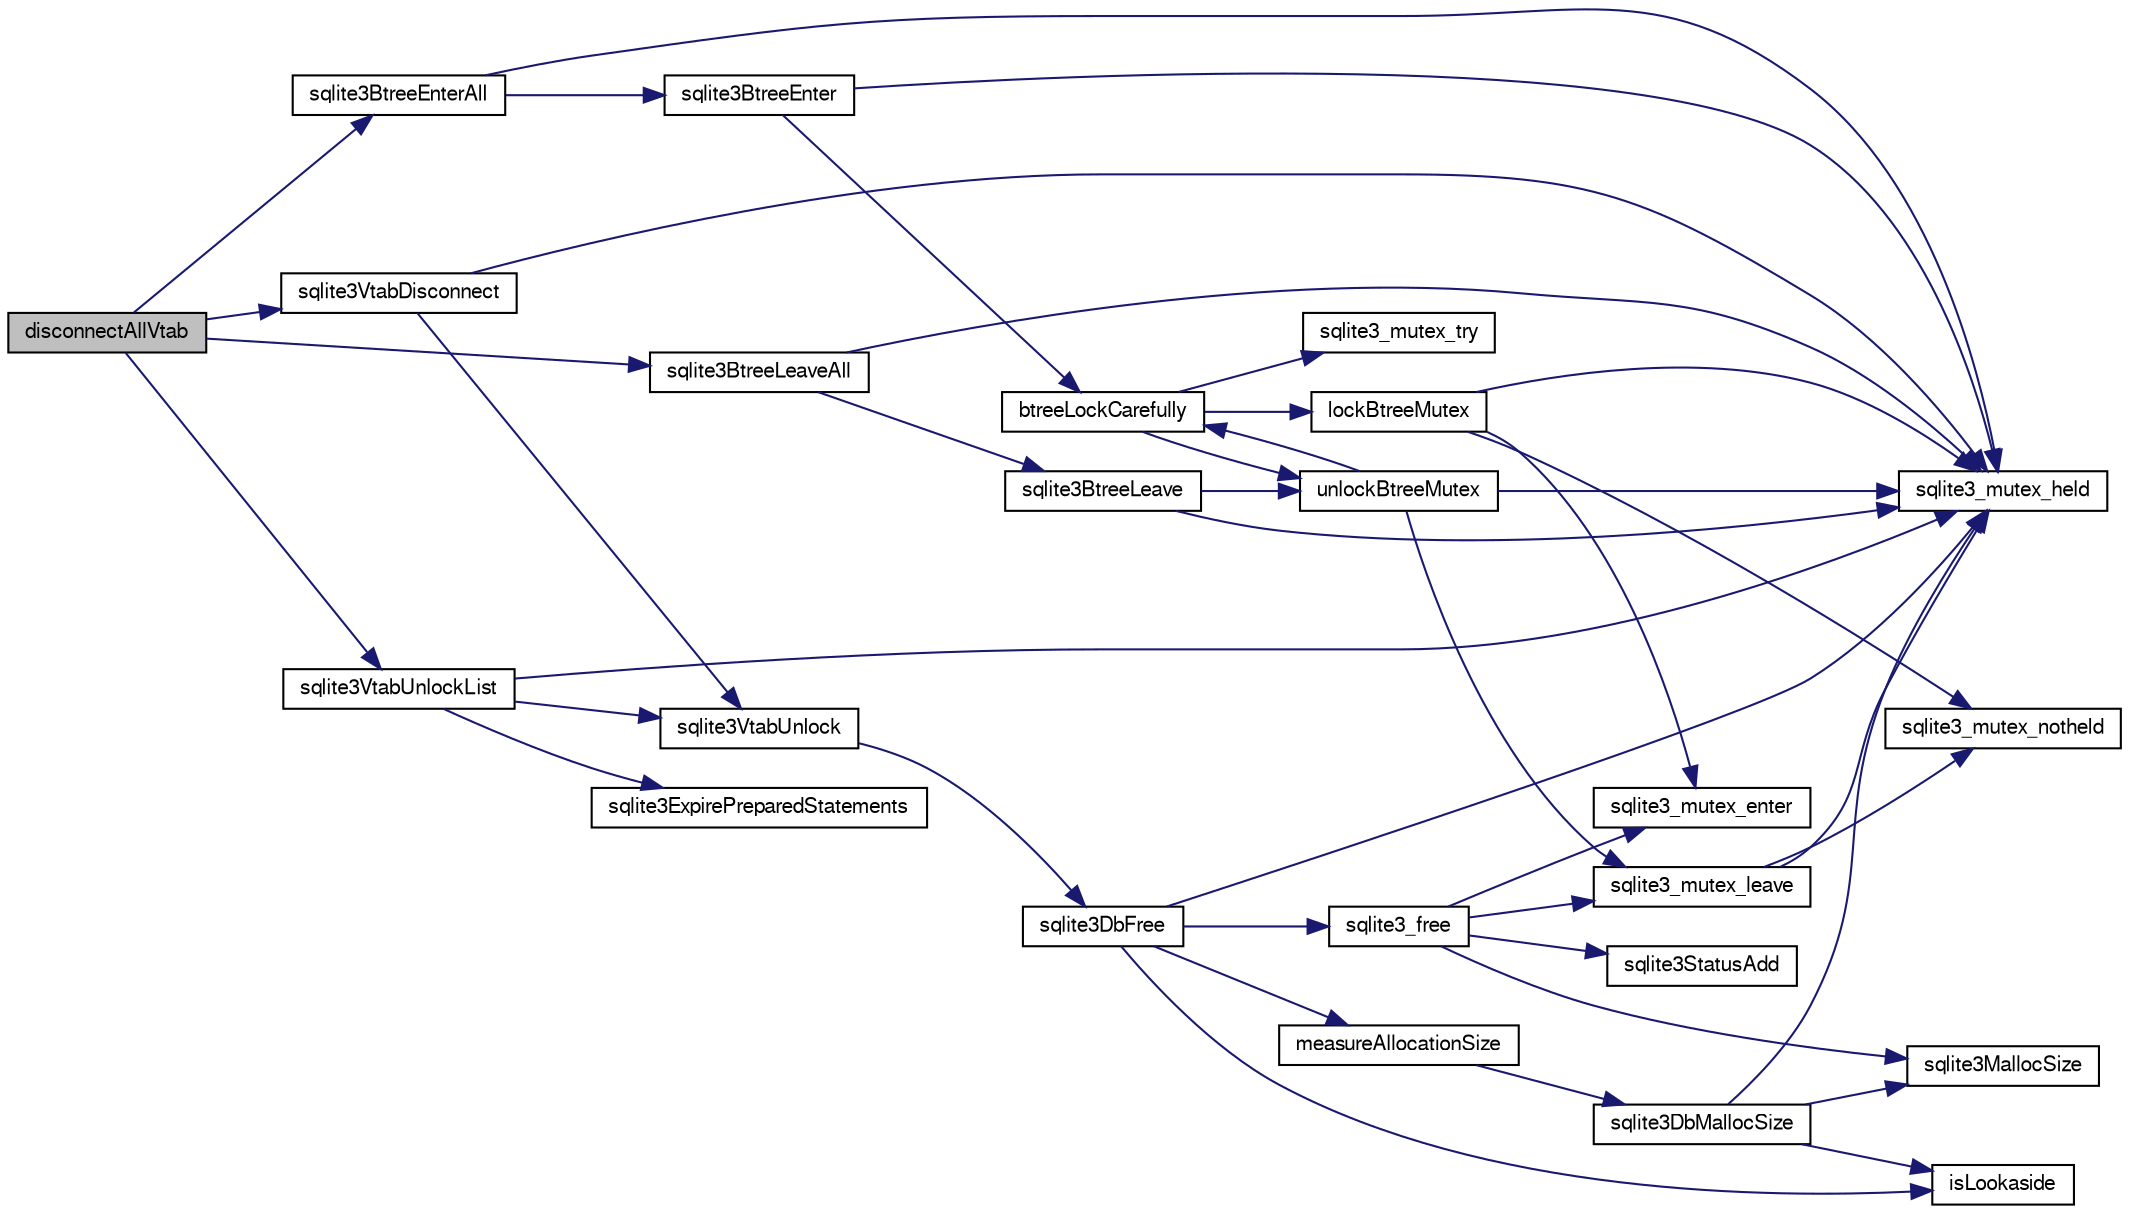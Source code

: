 digraph "disconnectAllVtab"
{
  edge [fontname="FreeSans",fontsize="10",labelfontname="FreeSans",labelfontsize="10"];
  node [fontname="FreeSans",fontsize="10",shape=record];
  rankdir="LR";
  Node88982 [label="disconnectAllVtab",height=0.2,width=0.4,color="black", fillcolor="grey75", style="filled", fontcolor="black"];
  Node88982 -> Node88983 [color="midnightblue",fontsize="10",style="solid",fontname="FreeSans"];
  Node88983 [label="sqlite3BtreeEnterAll",height=0.2,width=0.4,color="black", fillcolor="white", style="filled",URL="$sqlite3_8c.html#a7e8c5e623a61d322d3622c3e6202d735"];
  Node88983 -> Node88984 [color="midnightblue",fontsize="10",style="solid",fontname="FreeSans"];
  Node88984 [label="sqlite3_mutex_held",height=0.2,width=0.4,color="black", fillcolor="white", style="filled",URL="$sqlite3_8c.html#acf77da68932b6bc163c5e68547ecc3e7"];
  Node88983 -> Node88985 [color="midnightblue",fontsize="10",style="solid",fontname="FreeSans"];
  Node88985 [label="sqlite3BtreeEnter",height=0.2,width=0.4,color="black", fillcolor="white", style="filled",URL="$sqlite3_8c.html#afa05d700ca373993fe6b0525b867feff"];
  Node88985 -> Node88984 [color="midnightblue",fontsize="10",style="solid",fontname="FreeSans"];
  Node88985 -> Node88986 [color="midnightblue",fontsize="10",style="solid",fontname="FreeSans"];
  Node88986 [label="btreeLockCarefully",height=0.2,width=0.4,color="black", fillcolor="white", style="filled",URL="$sqlite3_8c.html#a796746b1c1e4d6926960636bd74c79d7"];
  Node88986 -> Node88987 [color="midnightblue",fontsize="10",style="solid",fontname="FreeSans"];
  Node88987 [label="sqlite3_mutex_try",height=0.2,width=0.4,color="black", fillcolor="white", style="filled",URL="$sqlite3_8c.html#a196f84b09bdfda96ae5ae23189be1ec8"];
  Node88986 -> Node88988 [color="midnightblue",fontsize="10",style="solid",fontname="FreeSans"];
  Node88988 [label="unlockBtreeMutex",height=0.2,width=0.4,color="black", fillcolor="white", style="filled",URL="$sqlite3_8c.html#a29bc7d1c753dfa2af9fb296b7dc19a4a"];
  Node88988 -> Node88984 [color="midnightblue",fontsize="10",style="solid",fontname="FreeSans"];
  Node88988 -> Node88989 [color="midnightblue",fontsize="10",style="solid",fontname="FreeSans"];
  Node88989 [label="sqlite3_mutex_leave",height=0.2,width=0.4,color="black", fillcolor="white", style="filled",URL="$sqlite3_8c.html#a5838d235601dbd3c1fa993555c6bcc93"];
  Node88989 -> Node88984 [color="midnightblue",fontsize="10",style="solid",fontname="FreeSans"];
  Node88989 -> Node88990 [color="midnightblue",fontsize="10",style="solid",fontname="FreeSans"];
  Node88990 [label="sqlite3_mutex_notheld",height=0.2,width=0.4,color="black", fillcolor="white", style="filled",URL="$sqlite3_8c.html#a83967c837c1c000d3b5adcfaa688f5dc"];
  Node88988 -> Node88986 [color="midnightblue",fontsize="10",style="solid",fontname="FreeSans"];
  Node88986 -> Node88991 [color="midnightblue",fontsize="10",style="solid",fontname="FreeSans"];
  Node88991 [label="lockBtreeMutex",height=0.2,width=0.4,color="black", fillcolor="white", style="filled",URL="$sqlite3_8c.html#ab1714bc62ac8a451c7b17bc53053ca53"];
  Node88991 -> Node88990 [color="midnightblue",fontsize="10",style="solid",fontname="FreeSans"];
  Node88991 -> Node88984 [color="midnightblue",fontsize="10",style="solid",fontname="FreeSans"];
  Node88991 -> Node88992 [color="midnightblue",fontsize="10",style="solid",fontname="FreeSans"];
  Node88992 [label="sqlite3_mutex_enter",height=0.2,width=0.4,color="black", fillcolor="white", style="filled",URL="$sqlite3_8c.html#a1c12cde690bd89f104de5cbad12a6bf5"];
  Node88982 -> Node88993 [color="midnightblue",fontsize="10",style="solid",fontname="FreeSans"];
  Node88993 [label="sqlite3VtabDisconnect",height=0.2,width=0.4,color="black", fillcolor="white", style="filled",URL="$sqlite3_8c.html#a27389b43aaf0bfa61d7f4ae78863ef2a"];
  Node88993 -> Node88984 [color="midnightblue",fontsize="10",style="solid",fontname="FreeSans"];
  Node88993 -> Node88994 [color="midnightblue",fontsize="10",style="solid",fontname="FreeSans"];
  Node88994 [label="sqlite3VtabUnlock",height=0.2,width=0.4,color="black", fillcolor="white", style="filled",URL="$sqlite3_8c.html#a8b3341682c7724d767ebc8288b9063b4"];
  Node88994 -> Node88995 [color="midnightblue",fontsize="10",style="solid",fontname="FreeSans"];
  Node88995 [label="sqlite3DbFree",height=0.2,width=0.4,color="black", fillcolor="white", style="filled",URL="$sqlite3_8c.html#ac70ab821a6607b4a1b909582dc37a069"];
  Node88995 -> Node88984 [color="midnightblue",fontsize="10",style="solid",fontname="FreeSans"];
  Node88995 -> Node88996 [color="midnightblue",fontsize="10",style="solid",fontname="FreeSans"];
  Node88996 [label="measureAllocationSize",height=0.2,width=0.4,color="black", fillcolor="white", style="filled",URL="$sqlite3_8c.html#a45731e644a22fdb756e2b6337224217a"];
  Node88996 -> Node88997 [color="midnightblue",fontsize="10",style="solid",fontname="FreeSans"];
  Node88997 [label="sqlite3DbMallocSize",height=0.2,width=0.4,color="black", fillcolor="white", style="filled",URL="$sqlite3_8c.html#aa397e5a8a03495203a0767abf0a71f86"];
  Node88997 -> Node88998 [color="midnightblue",fontsize="10",style="solid",fontname="FreeSans"];
  Node88998 [label="sqlite3MallocSize",height=0.2,width=0.4,color="black", fillcolor="white", style="filled",URL="$sqlite3_8c.html#acf5d2a5f35270bafb050bd2def576955"];
  Node88997 -> Node88984 [color="midnightblue",fontsize="10",style="solid",fontname="FreeSans"];
  Node88997 -> Node88999 [color="midnightblue",fontsize="10",style="solid",fontname="FreeSans"];
  Node88999 [label="isLookaside",height=0.2,width=0.4,color="black", fillcolor="white", style="filled",URL="$sqlite3_8c.html#a770fa05ff9717b75e16f4d968a77b897"];
  Node88995 -> Node88999 [color="midnightblue",fontsize="10",style="solid",fontname="FreeSans"];
  Node88995 -> Node89000 [color="midnightblue",fontsize="10",style="solid",fontname="FreeSans"];
  Node89000 [label="sqlite3_free",height=0.2,width=0.4,color="black", fillcolor="white", style="filled",URL="$sqlite3_8c.html#a6552349e36a8a691af5487999ab09519"];
  Node89000 -> Node88992 [color="midnightblue",fontsize="10",style="solid",fontname="FreeSans"];
  Node89000 -> Node89001 [color="midnightblue",fontsize="10",style="solid",fontname="FreeSans"];
  Node89001 [label="sqlite3StatusAdd",height=0.2,width=0.4,color="black", fillcolor="white", style="filled",URL="$sqlite3_8c.html#afa029f93586aeab4cc85360905dae9cd"];
  Node89000 -> Node88998 [color="midnightblue",fontsize="10",style="solid",fontname="FreeSans"];
  Node89000 -> Node88989 [color="midnightblue",fontsize="10",style="solid",fontname="FreeSans"];
  Node88982 -> Node89002 [color="midnightblue",fontsize="10",style="solid",fontname="FreeSans"];
  Node89002 [label="sqlite3VtabUnlockList",height=0.2,width=0.4,color="black", fillcolor="white", style="filled",URL="$sqlite3_8c.html#a266b6e5487ec403a27fc6c6f852ff249"];
  Node89002 -> Node88984 [color="midnightblue",fontsize="10",style="solid",fontname="FreeSans"];
  Node89002 -> Node89003 [color="midnightblue",fontsize="10",style="solid",fontname="FreeSans"];
  Node89003 [label="sqlite3ExpirePreparedStatements",height=0.2,width=0.4,color="black", fillcolor="white", style="filled",URL="$sqlite3_8c.html#af8baf566e769881b3d0bbdb0d2b4cdfe"];
  Node89002 -> Node88994 [color="midnightblue",fontsize="10",style="solid",fontname="FreeSans"];
  Node88982 -> Node89004 [color="midnightblue",fontsize="10",style="solid",fontname="FreeSans"];
  Node89004 [label="sqlite3BtreeLeaveAll",height=0.2,width=0.4,color="black", fillcolor="white", style="filled",URL="$sqlite3_8c.html#a282e5f429eee8e0aebc7d18068ebccd2"];
  Node89004 -> Node88984 [color="midnightblue",fontsize="10",style="solid",fontname="FreeSans"];
  Node89004 -> Node89005 [color="midnightblue",fontsize="10",style="solid",fontname="FreeSans"];
  Node89005 [label="sqlite3BtreeLeave",height=0.2,width=0.4,color="black", fillcolor="white", style="filled",URL="$sqlite3_8c.html#a460e4f89d1aeef4b4d334cfe8165da89"];
  Node89005 -> Node88988 [color="midnightblue",fontsize="10",style="solid",fontname="FreeSans"];
  Node89005 -> Node88984 [color="midnightblue",fontsize="10",style="solid",fontname="FreeSans"];
}
